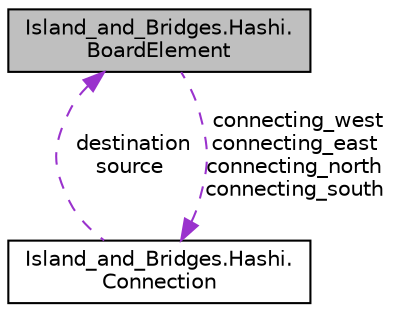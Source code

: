 digraph "Island_and_Bridges.Hashi.BoardElement"
{
  edge [fontname="Helvetica",fontsize="10",labelfontname="Helvetica",labelfontsize="10"];
  node [fontname="Helvetica",fontsize="10",shape=record];
  Node1 [label="Island_and_Bridges.Hashi.\lBoardElement",height=0.2,width=0.4,color="black", fillcolor="grey75", style="filled", fontcolor="black"];
  Node2 -> Node1 [dir="back",color="darkorchid3",fontsize="10",style="dashed",label=" connecting_west\nconnecting_east\nconnecting_north\nconnecting_south" ,fontname="Helvetica"];
  Node2 [label="Island_and_Bridges.Hashi.\lConnection",height=0.2,width=0.4,color="black", fillcolor="white", style="filled",URL="$class_island__and___bridges_1_1_hashi_1_1_connection.html"];
  Node1 -> Node2 [dir="back",color="darkorchid3",fontsize="10",style="dashed",label=" destination\nsource" ,fontname="Helvetica"];
}
